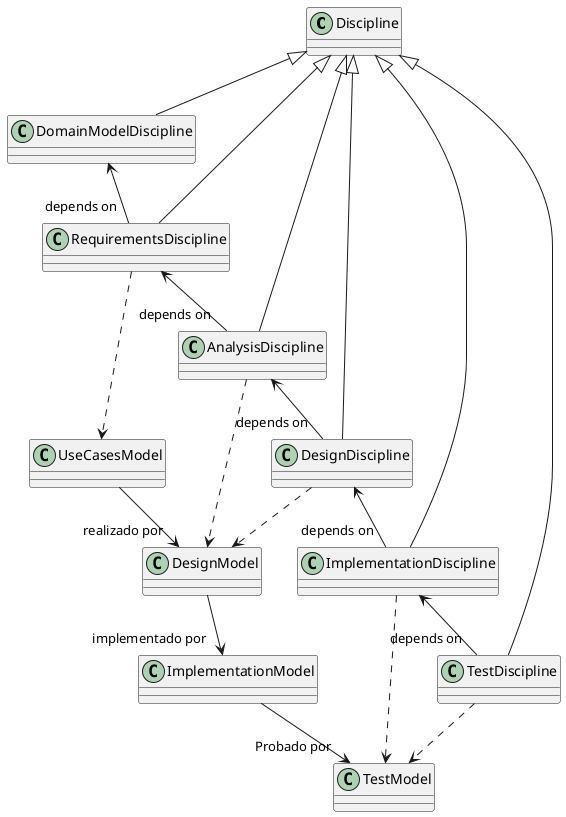 @startuml

Class Discipline
Class DomainModelDiscipline
Class RequirementsDiscipline
Class AnalysisDiscipline
Class DesignDiscipline
Class ImplementationDiscipline
Class TestDiscipline
Class UseCasesModel
Class ImplementationModel
Class DesignModel
Class TestModel

Discipline <|-- DomainModelDiscipline
Discipline <|-- RequirementsDiscipline
Discipline <|-- AnalysisDiscipline
Discipline <|-- DesignDiscipline
Discipline <|-- ImplementationDiscipline
Discipline <|-- TestDiscipline

RequirementsDiscipline ..> UseCasesModel
AnalysisDiscipline ..> DesignModel
DesignDiscipline ..> DesignModel
ImplementationDiscipline ..> TestModel
TestDiscipline ..> TestModel

DomainModelDiscipline <-- "depends on" RequirementsDiscipline
RequirementsDiscipline <-- "depends on" AnalysisDiscipline
AnalysisDiscipline <-- "depends on" DesignDiscipline
DesignDiscipline <-- "depends on" ImplementationDiscipline
ImplementationDiscipline <-- "depends on" TestDiscipline

UseCasesModel --> "realizado por" DesignModel
DesignModel --> "implementado por" ImplementationModel
ImplementationModel --> "Probado por" TestModel

@enduml